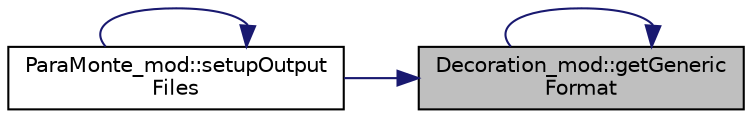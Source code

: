 digraph "Decoration_mod::getGenericFormat"
{
 // LATEX_PDF_SIZE
  edge [fontname="Helvetica",fontsize="10",labelfontname="Helvetica",labelfontsize="10"];
  node [fontname="Helvetica",fontsize="10",shape=record];
  rankdir="RL";
  Node1 [label="Decoration_mod::getGeneric\lFormat",height=0.2,width=0.4,color="black", fillcolor="grey75", style="filled", fontcolor="black",tooltip="Return an IO Fortran format given the input characteristics."];
  Node1 -> Node1 [dir="back",color="midnightblue",fontsize="10",style="solid"];
  Node1 -> Node2 [dir="back",color="midnightblue",fontsize="10",style="solid"];
  Node2 [label="ParaMonte_mod::setupOutput\lFiles",height=0.2,width=0.4,color="black", fillcolor="white", style="filled",URL="$namespaceParaMonte__mod.html#a1afbe18f65381fac7dc78338d65614c7",tooltip="This procedure is a method of the class ParaMonte_mod::ParaMonte_type. Set up the output files of the..."];
  Node2 -> Node2 [dir="back",color="midnightblue",fontsize="10",style="solid"];
}
